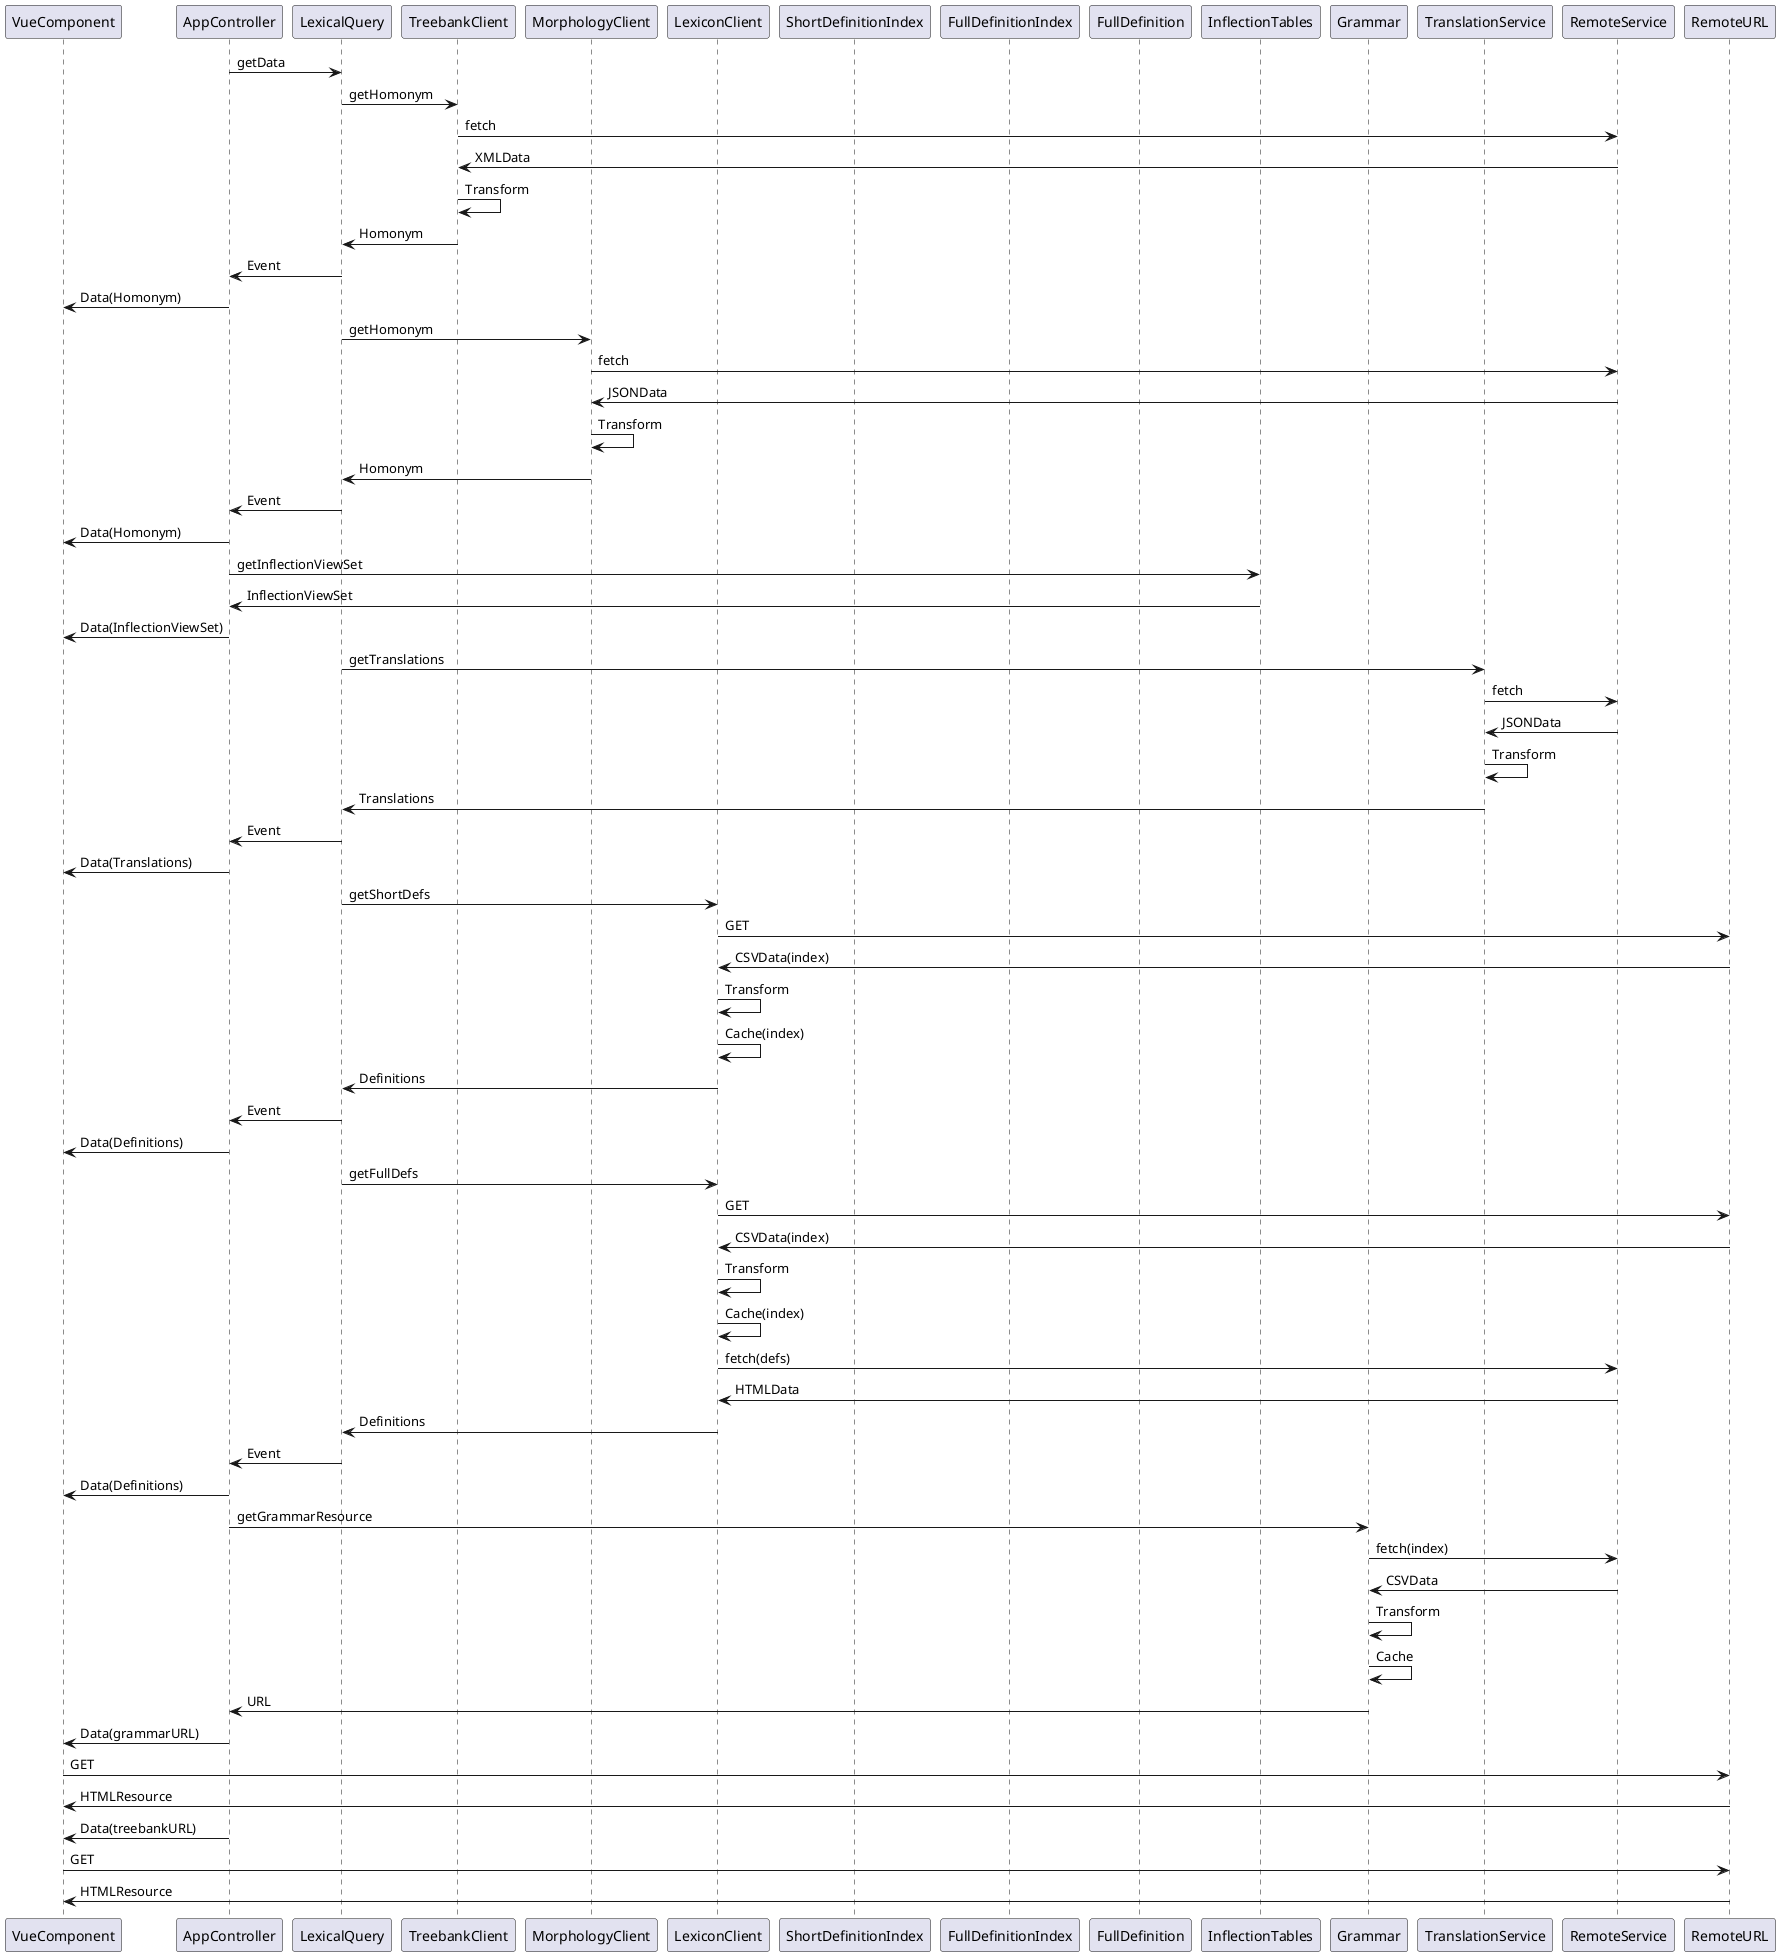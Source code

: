 @startuml

participant VueComponent as V
participant AppController as C
participant LexicalQuery as L
participant TreebankClient as T
participant MorphologyClient as M
participant LexiconClient as X
participant ShortDefinitionIndex as S
participant FullDefinitionIndex as D
participant FullDefinition as F
participant InflectionTables as I
participant Grammar as G
participant TranslationService as A
participant RemoteService as R
participant RemoteURL as U


C -> L: getData
L -> T: getHomonym
T -> R: fetch
R -> T: XMLData
T -> T: Transform
T -> L: Homonym
L -> C: Event
C -> V: Data(Homonym)
L -> M: getHomonym
M -> R: fetch
R -> M: JSONData
M -> M: Transform
M -> L: Homonym
L -> C: Event
C -> V: Data(Homonym)
C -> I: getInflectionViewSet
I -> C: InflectionViewSet
C -> V: Data(InflectionViewSet)
L -> A: getTranslations
A -> R: fetch
R -> A: JSONData
A -> A: Transform
A -> L: Translations
L -> C: Event
C -> V: Data(Translations)
L -> X: getShortDefs
X -> U: GET
U -> X: CSVData(index)
X -> X: Transform
X -> X: Cache(index)
X -> L: Definitions
L -> C: Event
C -> V: Data(Definitions)
L -> X: getFullDefs
X -> U: GET
U -> X: CSVData(index)
X -> X: Transform
X -> X: Cache(index)
X -> R: fetch(defs)
R -> X: HTMLData
X -> L: Definitions
L -> C: Event
C -> V: Data(Definitions)
C -> G: getGrammarResource
G -> R: fetch(index)
R -> G: CSVData
G -> G: Transform
G -> G: Cache
G -> C: URL
C -> V: Data(grammarURL)
V -> U: GET
U -> V: HTMLResource
C -> V: Data(treebankURL)
V -> U: GET
U -> V: HTMLResource


@enduml
